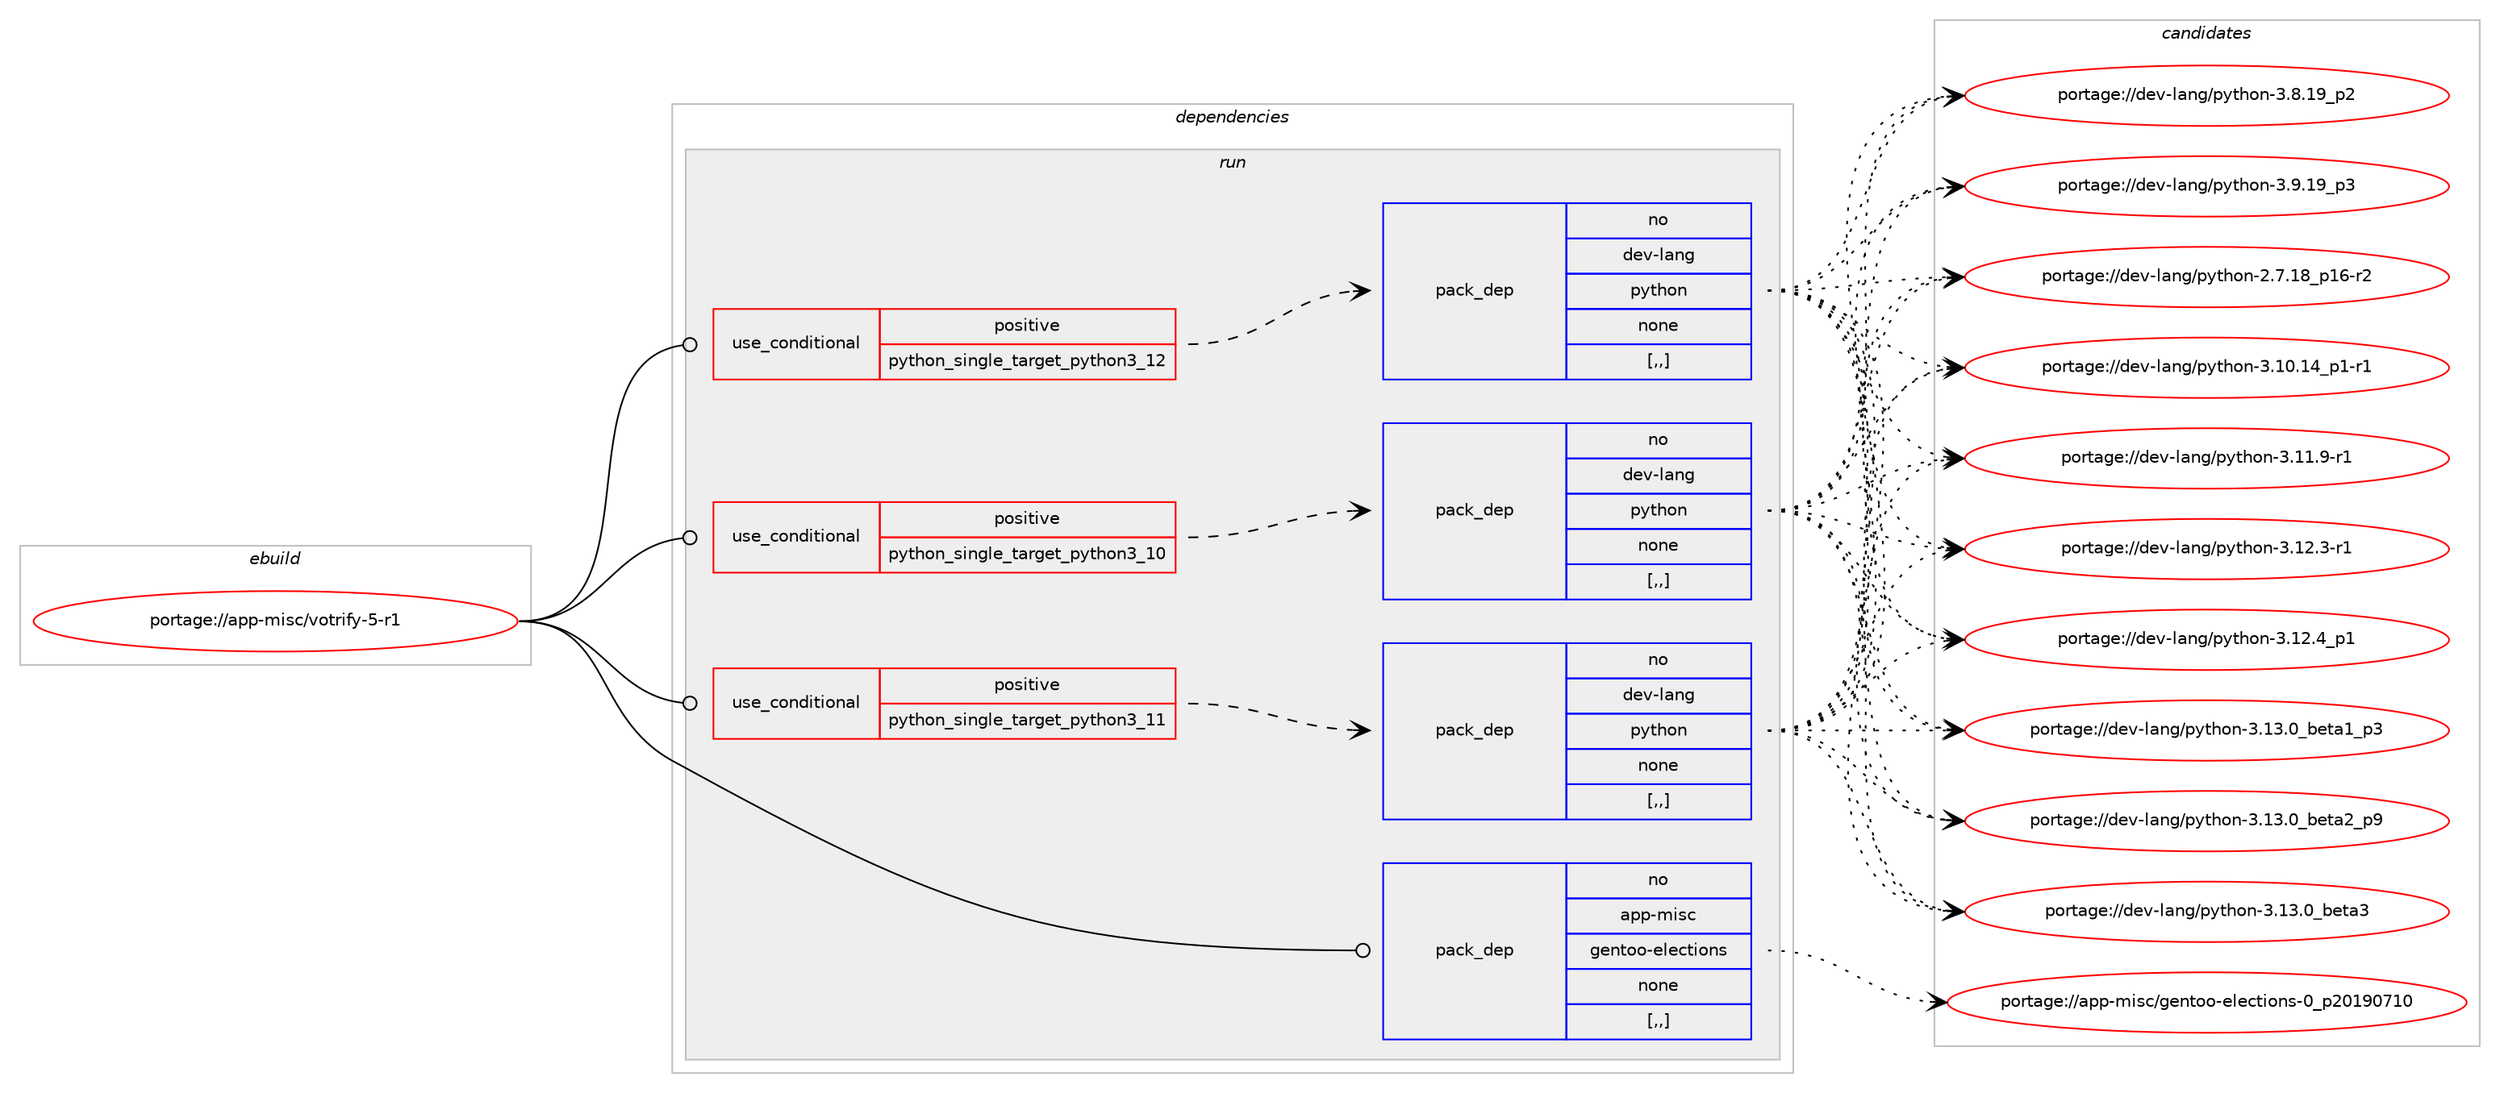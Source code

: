 digraph prolog {

# *************
# Graph options
# *************

newrank=true;
concentrate=true;
compound=true;
graph [rankdir=LR,fontname=Helvetica,fontsize=10,ranksep=1.5];#, ranksep=2.5, nodesep=0.2];
edge  [arrowhead=vee];
node  [fontname=Helvetica,fontsize=10];

# **********
# The ebuild
# **********

subgraph cluster_leftcol {
color=gray;
rank=same;
label=<<i>ebuild</i>>;
id [label="portage://app-misc/votrify-5-r1", color=red, width=4, href="../app-misc/votrify-5-r1.svg"];
}

# ****************
# The dependencies
# ****************

subgraph cluster_midcol {
color=gray;
label=<<i>dependencies</i>>;
subgraph cluster_compile {
fillcolor="#eeeeee";
style=filled;
label=<<i>compile</i>>;
}
subgraph cluster_compileandrun {
fillcolor="#eeeeee";
style=filled;
label=<<i>compile and run</i>>;
}
subgraph cluster_run {
fillcolor="#eeeeee";
style=filled;
label=<<i>run</i>>;
subgraph cond12415 {
dependency43105 [label=<<TABLE BORDER="0" CELLBORDER="1" CELLSPACING="0" CELLPADDING="4"><TR><TD ROWSPAN="3" CELLPADDING="10">use_conditional</TD></TR><TR><TD>positive</TD></TR><TR><TD>python_single_target_python3_10</TD></TR></TABLE>>, shape=none, color=red];
subgraph pack30308 {
dependency43106 [label=<<TABLE BORDER="0" CELLBORDER="1" CELLSPACING="0" CELLPADDING="4" WIDTH="220"><TR><TD ROWSPAN="6" CELLPADDING="30">pack_dep</TD></TR><TR><TD WIDTH="110">no</TD></TR><TR><TD>dev-lang</TD></TR><TR><TD>python</TD></TR><TR><TD>none</TD></TR><TR><TD>[,,]</TD></TR></TABLE>>, shape=none, color=blue];
}
dependency43105:e -> dependency43106:w [weight=20,style="dashed",arrowhead="vee"];
}
id:e -> dependency43105:w [weight=20,style="solid",arrowhead="odot"];
subgraph cond12416 {
dependency43107 [label=<<TABLE BORDER="0" CELLBORDER="1" CELLSPACING="0" CELLPADDING="4"><TR><TD ROWSPAN="3" CELLPADDING="10">use_conditional</TD></TR><TR><TD>positive</TD></TR><TR><TD>python_single_target_python3_11</TD></TR></TABLE>>, shape=none, color=red];
subgraph pack30309 {
dependency43108 [label=<<TABLE BORDER="0" CELLBORDER="1" CELLSPACING="0" CELLPADDING="4" WIDTH="220"><TR><TD ROWSPAN="6" CELLPADDING="30">pack_dep</TD></TR><TR><TD WIDTH="110">no</TD></TR><TR><TD>dev-lang</TD></TR><TR><TD>python</TD></TR><TR><TD>none</TD></TR><TR><TD>[,,]</TD></TR></TABLE>>, shape=none, color=blue];
}
dependency43107:e -> dependency43108:w [weight=20,style="dashed",arrowhead="vee"];
}
id:e -> dependency43107:w [weight=20,style="solid",arrowhead="odot"];
subgraph cond12417 {
dependency43109 [label=<<TABLE BORDER="0" CELLBORDER="1" CELLSPACING="0" CELLPADDING="4"><TR><TD ROWSPAN="3" CELLPADDING="10">use_conditional</TD></TR><TR><TD>positive</TD></TR><TR><TD>python_single_target_python3_12</TD></TR></TABLE>>, shape=none, color=red];
subgraph pack30310 {
dependency43110 [label=<<TABLE BORDER="0" CELLBORDER="1" CELLSPACING="0" CELLPADDING="4" WIDTH="220"><TR><TD ROWSPAN="6" CELLPADDING="30">pack_dep</TD></TR><TR><TD WIDTH="110">no</TD></TR><TR><TD>dev-lang</TD></TR><TR><TD>python</TD></TR><TR><TD>none</TD></TR><TR><TD>[,,]</TD></TR></TABLE>>, shape=none, color=blue];
}
dependency43109:e -> dependency43110:w [weight=20,style="dashed",arrowhead="vee"];
}
id:e -> dependency43109:w [weight=20,style="solid",arrowhead="odot"];
subgraph pack30311 {
dependency43111 [label=<<TABLE BORDER="0" CELLBORDER="1" CELLSPACING="0" CELLPADDING="4" WIDTH="220"><TR><TD ROWSPAN="6" CELLPADDING="30">pack_dep</TD></TR><TR><TD WIDTH="110">no</TD></TR><TR><TD>app-misc</TD></TR><TR><TD>gentoo-elections</TD></TR><TR><TD>none</TD></TR><TR><TD>[,,]</TD></TR></TABLE>>, shape=none, color=blue];
}
id:e -> dependency43111:w [weight=20,style="solid",arrowhead="odot"];
}
}

# **************
# The candidates
# **************

subgraph cluster_choices {
rank=same;
color=gray;
label=<<i>candidates</i>>;

subgraph choice30308 {
color=black;
nodesep=1;
choice100101118451089711010347112121116104111110455046554649569511249544511450 [label="portage://dev-lang/python-2.7.18_p16-r2", color=red, width=4,href="../dev-lang/python-2.7.18_p16-r2.svg"];
choice100101118451089711010347112121116104111110455146494846495295112494511449 [label="portage://dev-lang/python-3.10.14_p1-r1", color=red, width=4,href="../dev-lang/python-3.10.14_p1-r1.svg"];
choice100101118451089711010347112121116104111110455146494946574511449 [label="portage://dev-lang/python-3.11.9-r1", color=red, width=4,href="../dev-lang/python-3.11.9-r1.svg"];
choice100101118451089711010347112121116104111110455146495046514511449 [label="portage://dev-lang/python-3.12.3-r1", color=red, width=4,href="../dev-lang/python-3.12.3-r1.svg"];
choice100101118451089711010347112121116104111110455146495046529511249 [label="portage://dev-lang/python-3.12.4_p1", color=red, width=4,href="../dev-lang/python-3.12.4_p1.svg"];
choice10010111845108971101034711212111610411111045514649514648959810111697499511251 [label="portage://dev-lang/python-3.13.0_beta1_p3", color=red, width=4,href="../dev-lang/python-3.13.0_beta1_p3.svg"];
choice10010111845108971101034711212111610411111045514649514648959810111697509511257 [label="portage://dev-lang/python-3.13.0_beta2_p9", color=red, width=4,href="../dev-lang/python-3.13.0_beta2_p9.svg"];
choice1001011184510897110103471121211161041111104551464951464895981011169751 [label="portage://dev-lang/python-3.13.0_beta3", color=red, width=4,href="../dev-lang/python-3.13.0_beta3.svg"];
choice100101118451089711010347112121116104111110455146564649579511250 [label="portage://dev-lang/python-3.8.19_p2", color=red, width=4,href="../dev-lang/python-3.8.19_p2.svg"];
choice100101118451089711010347112121116104111110455146574649579511251 [label="portage://dev-lang/python-3.9.19_p3", color=red, width=4,href="../dev-lang/python-3.9.19_p3.svg"];
dependency43106:e -> choice100101118451089711010347112121116104111110455046554649569511249544511450:w [style=dotted,weight="100"];
dependency43106:e -> choice100101118451089711010347112121116104111110455146494846495295112494511449:w [style=dotted,weight="100"];
dependency43106:e -> choice100101118451089711010347112121116104111110455146494946574511449:w [style=dotted,weight="100"];
dependency43106:e -> choice100101118451089711010347112121116104111110455146495046514511449:w [style=dotted,weight="100"];
dependency43106:e -> choice100101118451089711010347112121116104111110455146495046529511249:w [style=dotted,weight="100"];
dependency43106:e -> choice10010111845108971101034711212111610411111045514649514648959810111697499511251:w [style=dotted,weight="100"];
dependency43106:e -> choice10010111845108971101034711212111610411111045514649514648959810111697509511257:w [style=dotted,weight="100"];
dependency43106:e -> choice1001011184510897110103471121211161041111104551464951464895981011169751:w [style=dotted,weight="100"];
dependency43106:e -> choice100101118451089711010347112121116104111110455146564649579511250:w [style=dotted,weight="100"];
dependency43106:e -> choice100101118451089711010347112121116104111110455146574649579511251:w [style=dotted,weight="100"];
}
subgraph choice30309 {
color=black;
nodesep=1;
choice100101118451089711010347112121116104111110455046554649569511249544511450 [label="portage://dev-lang/python-2.7.18_p16-r2", color=red, width=4,href="../dev-lang/python-2.7.18_p16-r2.svg"];
choice100101118451089711010347112121116104111110455146494846495295112494511449 [label="portage://dev-lang/python-3.10.14_p1-r1", color=red, width=4,href="../dev-lang/python-3.10.14_p1-r1.svg"];
choice100101118451089711010347112121116104111110455146494946574511449 [label="portage://dev-lang/python-3.11.9-r1", color=red, width=4,href="../dev-lang/python-3.11.9-r1.svg"];
choice100101118451089711010347112121116104111110455146495046514511449 [label="portage://dev-lang/python-3.12.3-r1", color=red, width=4,href="../dev-lang/python-3.12.3-r1.svg"];
choice100101118451089711010347112121116104111110455146495046529511249 [label="portage://dev-lang/python-3.12.4_p1", color=red, width=4,href="../dev-lang/python-3.12.4_p1.svg"];
choice10010111845108971101034711212111610411111045514649514648959810111697499511251 [label="portage://dev-lang/python-3.13.0_beta1_p3", color=red, width=4,href="../dev-lang/python-3.13.0_beta1_p3.svg"];
choice10010111845108971101034711212111610411111045514649514648959810111697509511257 [label="portage://dev-lang/python-3.13.0_beta2_p9", color=red, width=4,href="../dev-lang/python-3.13.0_beta2_p9.svg"];
choice1001011184510897110103471121211161041111104551464951464895981011169751 [label="portage://dev-lang/python-3.13.0_beta3", color=red, width=4,href="../dev-lang/python-3.13.0_beta3.svg"];
choice100101118451089711010347112121116104111110455146564649579511250 [label="portage://dev-lang/python-3.8.19_p2", color=red, width=4,href="../dev-lang/python-3.8.19_p2.svg"];
choice100101118451089711010347112121116104111110455146574649579511251 [label="portage://dev-lang/python-3.9.19_p3", color=red, width=4,href="../dev-lang/python-3.9.19_p3.svg"];
dependency43108:e -> choice100101118451089711010347112121116104111110455046554649569511249544511450:w [style=dotted,weight="100"];
dependency43108:e -> choice100101118451089711010347112121116104111110455146494846495295112494511449:w [style=dotted,weight="100"];
dependency43108:e -> choice100101118451089711010347112121116104111110455146494946574511449:w [style=dotted,weight="100"];
dependency43108:e -> choice100101118451089711010347112121116104111110455146495046514511449:w [style=dotted,weight="100"];
dependency43108:e -> choice100101118451089711010347112121116104111110455146495046529511249:w [style=dotted,weight="100"];
dependency43108:e -> choice10010111845108971101034711212111610411111045514649514648959810111697499511251:w [style=dotted,weight="100"];
dependency43108:e -> choice10010111845108971101034711212111610411111045514649514648959810111697509511257:w [style=dotted,weight="100"];
dependency43108:e -> choice1001011184510897110103471121211161041111104551464951464895981011169751:w [style=dotted,weight="100"];
dependency43108:e -> choice100101118451089711010347112121116104111110455146564649579511250:w [style=dotted,weight="100"];
dependency43108:e -> choice100101118451089711010347112121116104111110455146574649579511251:w [style=dotted,weight="100"];
}
subgraph choice30310 {
color=black;
nodesep=1;
choice100101118451089711010347112121116104111110455046554649569511249544511450 [label="portage://dev-lang/python-2.7.18_p16-r2", color=red, width=4,href="../dev-lang/python-2.7.18_p16-r2.svg"];
choice100101118451089711010347112121116104111110455146494846495295112494511449 [label="portage://dev-lang/python-3.10.14_p1-r1", color=red, width=4,href="../dev-lang/python-3.10.14_p1-r1.svg"];
choice100101118451089711010347112121116104111110455146494946574511449 [label="portage://dev-lang/python-3.11.9-r1", color=red, width=4,href="../dev-lang/python-3.11.9-r1.svg"];
choice100101118451089711010347112121116104111110455146495046514511449 [label="portage://dev-lang/python-3.12.3-r1", color=red, width=4,href="../dev-lang/python-3.12.3-r1.svg"];
choice100101118451089711010347112121116104111110455146495046529511249 [label="portage://dev-lang/python-3.12.4_p1", color=red, width=4,href="../dev-lang/python-3.12.4_p1.svg"];
choice10010111845108971101034711212111610411111045514649514648959810111697499511251 [label="portage://dev-lang/python-3.13.0_beta1_p3", color=red, width=4,href="../dev-lang/python-3.13.0_beta1_p3.svg"];
choice10010111845108971101034711212111610411111045514649514648959810111697509511257 [label="portage://dev-lang/python-3.13.0_beta2_p9", color=red, width=4,href="../dev-lang/python-3.13.0_beta2_p9.svg"];
choice1001011184510897110103471121211161041111104551464951464895981011169751 [label="portage://dev-lang/python-3.13.0_beta3", color=red, width=4,href="../dev-lang/python-3.13.0_beta3.svg"];
choice100101118451089711010347112121116104111110455146564649579511250 [label="portage://dev-lang/python-3.8.19_p2", color=red, width=4,href="../dev-lang/python-3.8.19_p2.svg"];
choice100101118451089711010347112121116104111110455146574649579511251 [label="portage://dev-lang/python-3.9.19_p3", color=red, width=4,href="../dev-lang/python-3.9.19_p3.svg"];
dependency43110:e -> choice100101118451089711010347112121116104111110455046554649569511249544511450:w [style=dotted,weight="100"];
dependency43110:e -> choice100101118451089711010347112121116104111110455146494846495295112494511449:w [style=dotted,weight="100"];
dependency43110:e -> choice100101118451089711010347112121116104111110455146494946574511449:w [style=dotted,weight="100"];
dependency43110:e -> choice100101118451089711010347112121116104111110455146495046514511449:w [style=dotted,weight="100"];
dependency43110:e -> choice100101118451089711010347112121116104111110455146495046529511249:w [style=dotted,weight="100"];
dependency43110:e -> choice10010111845108971101034711212111610411111045514649514648959810111697499511251:w [style=dotted,weight="100"];
dependency43110:e -> choice10010111845108971101034711212111610411111045514649514648959810111697509511257:w [style=dotted,weight="100"];
dependency43110:e -> choice1001011184510897110103471121211161041111104551464951464895981011169751:w [style=dotted,weight="100"];
dependency43110:e -> choice100101118451089711010347112121116104111110455146564649579511250:w [style=dotted,weight="100"];
dependency43110:e -> choice100101118451089711010347112121116104111110455146574649579511251:w [style=dotted,weight="100"];
}
subgraph choice30311 {
color=black;
nodesep=1;
choice9711211245109105115994710310111011611111145101108101991161051111101154548951125048495748554948 [label="portage://app-misc/gentoo-elections-0_p20190710", color=red, width=4,href="../app-misc/gentoo-elections-0_p20190710.svg"];
dependency43111:e -> choice9711211245109105115994710310111011611111145101108101991161051111101154548951125048495748554948:w [style=dotted,weight="100"];
}
}

}
